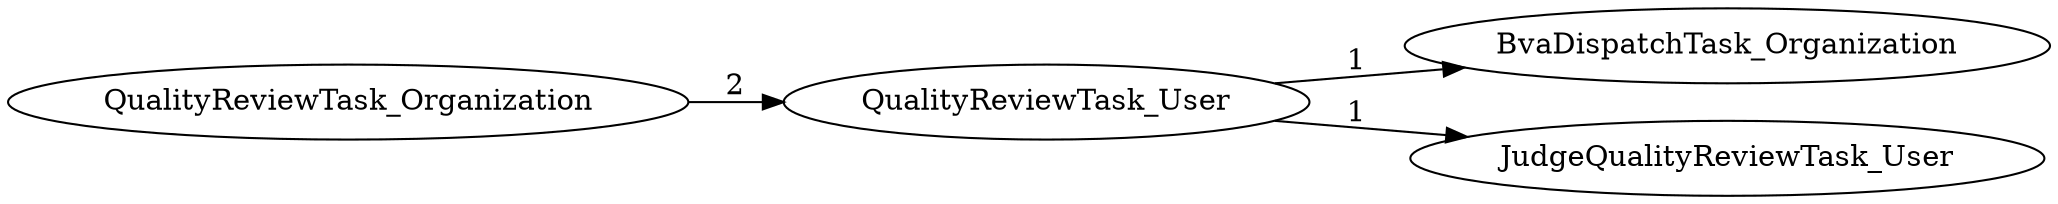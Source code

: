 digraph G {
rankdir="LR";
"QualityReviewTask_Organization" -> "QualityReviewTask_User" [label=2]
"QualityReviewTask_User" -> "BvaDispatchTask_Organization" [label=1]
"QualityReviewTask_User" -> "JudgeQualityReviewTask_User" [label=1]
}
